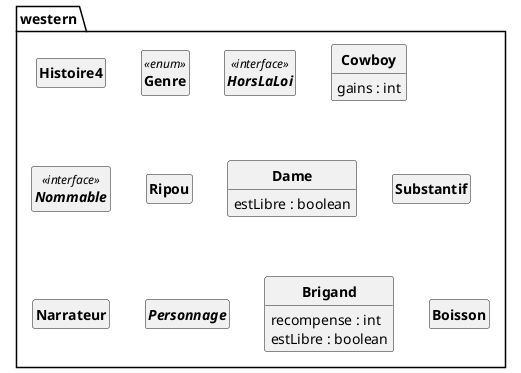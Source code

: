 @startuml
'https://plantuml.com/class-diagram 
 skinparam classAttributeIconSize 0 
skinparam classFontStyle Bold
skinparam style strictuml
hide empty members
package western{
class Histoire4{ 

 } 
enum Genre <<enum>> { 

 } 
interface HorsLaLoi <<interface>> { 

 } 
class Cowboy{ 
gains : int

 } 
interface Nommable <<interface>> { 

 } 
class Ripou{ 

 } 
class Dame{ 
estLibre : boolean

 } 
class Substantif{ 

 } 
class Narrateur{ 

 } 
abstract class Personnage{ 

 } 
class Brigand{ 
recompense : int
estLibre : boolean

 } 
class Boisson{ 

 } 
}
@enduml
